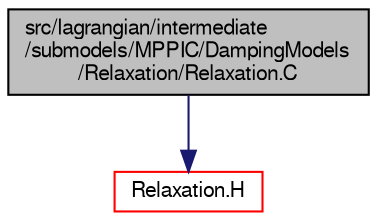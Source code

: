 digraph "src/lagrangian/intermediate/submodels/MPPIC/DampingModels/Relaxation/Relaxation.C"
{
  bgcolor="transparent";
  edge [fontname="FreeSans",fontsize="10",labelfontname="FreeSans",labelfontsize="10"];
  node [fontname="FreeSans",fontsize="10",shape=record];
  Node1 [label="src/lagrangian/intermediate\l/submodels/MPPIC/DampingModels\l/Relaxation/Relaxation.C",height=0.2,width=0.4,color="black", fillcolor="grey75", style="filled" fontcolor="black"];
  Node1 -> Node2 [color="midnightblue",fontsize="10",style="solid",fontname="FreeSans"];
  Node2 [label="Relaxation.H",height=0.2,width=0.4,color="red",URL="$a06317.html"];
}
